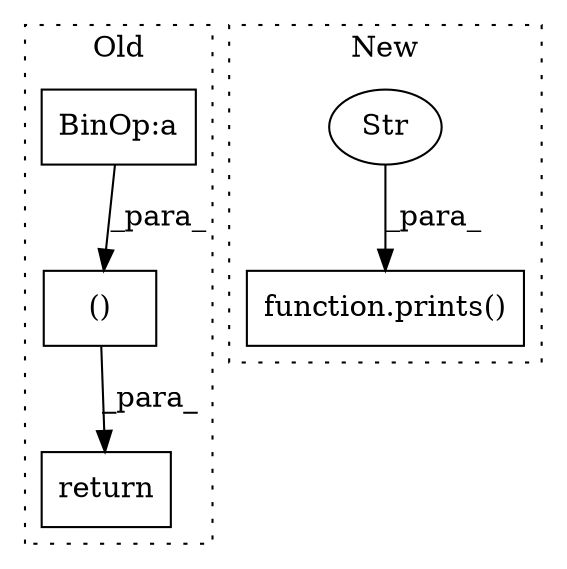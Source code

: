 digraph G {
subgraph cluster0 {
1 [label="()" a="54" s="11290" l="23" shape="box"];
4 [label="BinOp:a" a="82" s="11276" l="3" shape="box"];
5 [label="return" a="93" s="11259" l="7" shape="box"];
label = "Old";
style="dotted";
}
subgraph cluster1 {
2 [label="function.prints()" a="75" s="11651,11714" l="7,16" shape="box"];
3 [label="Str" a="66" s="11658" l="56" shape="ellipse"];
label = "New";
style="dotted";
}
1 -> 5 [label="_para_"];
3 -> 2 [label="_para_"];
4 -> 1 [label="_para_"];
}